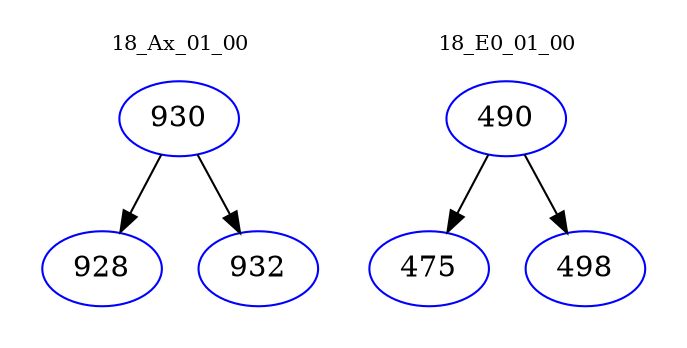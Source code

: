 digraph{
subgraph cluster_0 {
color = white
label = "18_Ax_01_00";
fontsize=10;
T0_930 [label="930", color="blue"]
T0_930 -> T0_928 [color="black"]
T0_928 [label="928", color="blue"]
T0_930 -> T0_932 [color="black"]
T0_932 [label="932", color="blue"]
}
subgraph cluster_1 {
color = white
label = "18_E0_01_00";
fontsize=10;
T1_490 [label="490", color="blue"]
T1_490 -> T1_475 [color="black"]
T1_475 [label="475", color="blue"]
T1_490 -> T1_498 [color="black"]
T1_498 [label="498", color="blue"]
}
}
